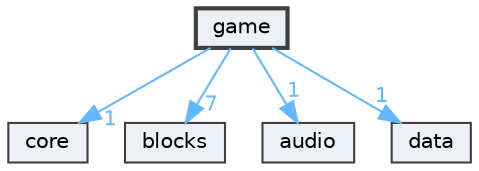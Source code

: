 digraph "game"
{
 // INTERACTIVE_SVG=YES
 // LATEX_PDF_SIZE
  bgcolor="transparent";
  edge [fontname=Helvetica,fontsize=10,labelfontname=Helvetica,labelfontsize=10];
  node [fontname=Helvetica,fontsize=10,shape=box,height=0.2,width=0.4];
  compound=true
  dir_37c6514aeece95293041e34c0f2e0784 [label="game", fillcolor="#edf0f7", color="grey25", style="filled,bold", URL="dir_37c6514aeece95293041e34c0f2e0784.html",tooltip=""];
  dir_4270bfced15e0e73154b13468c7c9ad9 [label="core", fillcolor="#edf0f7", color="grey25", style="filled", URL="dir_4270bfced15e0e73154b13468c7c9ad9.html",tooltip=""];
  dir_fa73ac1fd5f129f302876b2115c5fa9d [label="blocks", fillcolor="#edf0f7", color="grey25", style="filled", URL="dir_fa73ac1fd5f129f302876b2115c5fa9d.html",tooltip=""];
  dir_a5f32cf82ad289a7dac212f63f40f55b [label="audio", fillcolor="#edf0f7", color="grey25", style="filled", URL="dir_a5f32cf82ad289a7dac212f63f40f55b.html",tooltip=""];
  dir_472fafaf0f039b9e6b043966c1ef7dbf [label="data", fillcolor="#edf0f7", color="grey25", style="filled", URL="dir_472fafaf0f039b9e6b043966c1ef7dbf.html",tooltip=""];
  dir_37c6514aeece95293041e34c0f2e0784->dir_4270bfced15e0e73154b13468c7c9ad9 [headlabel="1", labeldistance=1.5 headhref="dir_000005_000003.html" href="dir_000005_000003.html" color="steelblue1" fontcolor="steelblue1"];
  dir_37c6514aeece95293041e34c0f2e0784->dir_472fafaf0f039b9e6b043966c1ef7dbf [headlabel="1", labeldistance=1.5 headhref="dir_000005_000004.html" href="dir_000005_000004.html" color="steelblue1" fontcolor="steelblue1"];
  dir_37c6514aeece95293041e34c0f2e0784->dir_a5f32cf82ad289a7dac212f63f40f55b [headlabel="1", labeldistance=1.5 headhref="dir_000005_000001.html" href="dir_000005_000001.html" color="steelblue1" fontcolor="steelblue1"];
  dir_37c6514aeece95293041e34c0f2e0784->dir_fa73ac1fd5f129f302876b2115c5fa9d [headlabel="7", labeldistance=1.5 headhref="dir_000005_000002.html" href="dir_000005_000002.html" color="steelblue1" fontcolor="steelblue1"];
}
